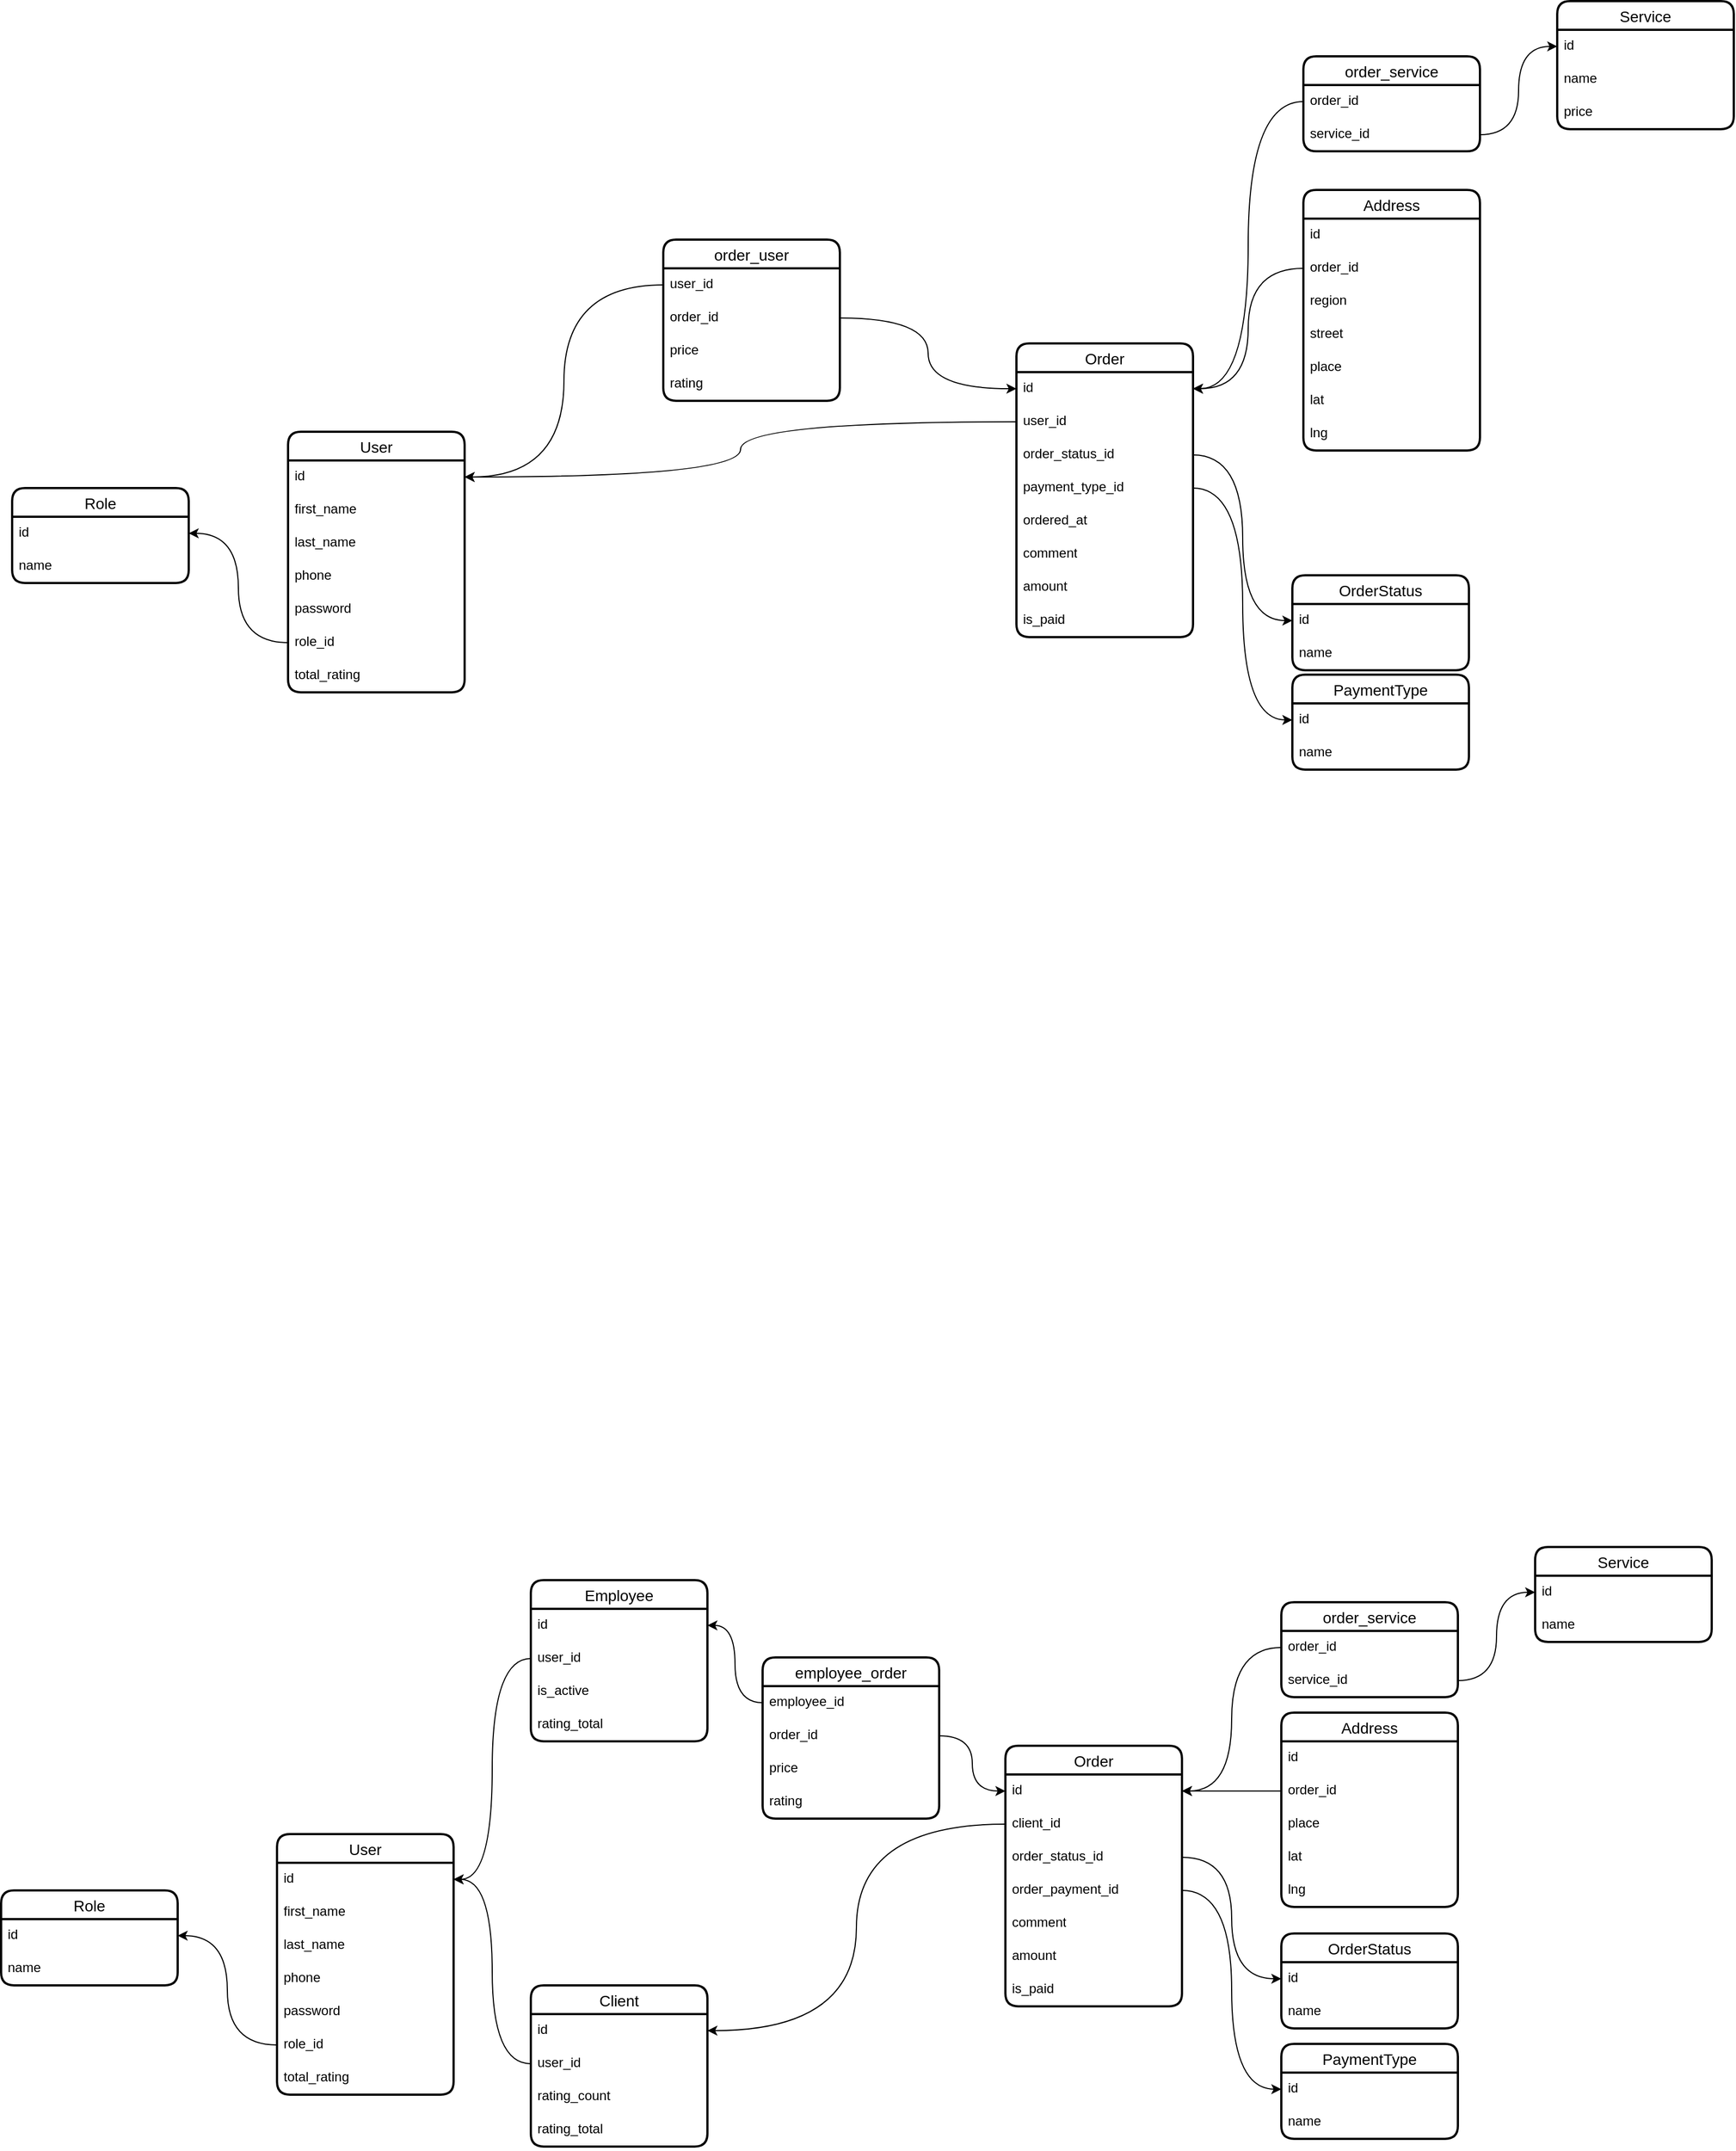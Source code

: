 <mxfile version="21.8.1" type="github">
  <diagram name="Страница — 1" id="_MBTh7OsMxzOK-1Re1T-">
    <mxGraphModel dx="3088" dy="750" grid="1" gridSize="10" guides="1" tooltips="1" connect="1" arrows="1" fold="1" page="1" pageScale="1" pageWidth="827" pageHeight="1169" math="0" shadow="0">
      <root>
        <mxCell id="0" />
        <mxCell id="1" parent="0" />
        <mxCell id="T3SP97szNwpfb7CIIY3t-1" value="User" style="swimlane;fontStyle=0;childLayout=stackLayout;horizontal=1;startSize=26;horizontalStack=0;resizeParent=1;resizeParentMax=0;resizeLast=0;collapsible=1;marginBottom=0;align=center;fontSize=14;strokeWidth=2;rounded=1;shadow=0;glass=0;swimlaneLine=1;" parent="1" vertex="1">
          <mxGeometry x="-1370" y="1990" width="160" height="236" as="geometry" />
        </mxCell>
        <mxCell id="T3SP97szNwpfb7CIIY3t-2" value="id" style="text;strokeColor=none;fillColor=none;spacingLeft=4;spacingRight=4;overflow=hidden;rotatable=0;points=[[0,0.5],[1,0.5]];portConstraint=eastwest;fontSize=12;whiteSpace=wrap;html=1;" parent="T3SP97szNwpfb7CIIY3t-1" vertex="1">
          <mxGeometry y="26" width="160" height="30" as="geometry" />
        </mxCell>
        <mxCell id="T3SP97szNwpfb7CIIY3t-3" value="first_name" style="text;strokeColor=none;fillColor=none;spacingLeft=4;spacingRight=4;overflow=hidden;rotatable=0;points=[[0,0.5],[1,0.5]];portConstraint=eastwest;fontSize=12;whiteSpace=wrap;html=1;" parent="T3SP97szNwpfb7CIIY3t-1" vertex="1">
          <mxGeometry y="56" width="160" height="30" as="geometry" />
        </mxCell>
        <mxCell id="T3SP97szNwpfb7CIIY3t-4" value="last_name" style="text;strokeColor=none;fillColor=none;spacingLeft=4;spacingRight=4;overflow=hidden;rotatable=0;points=[[0,0.5],[1,0.5]];portConstraint=eastwest;fontSize=12;whiteSpace=wrap;html=1;" parent="T3SP97szNwpfb7CIIY3t-1" vertex="1">
          <mxGeometry y="86" width="160" height="30" as="geometry" />
        </mxCell>
        <mxCell id="T3SP97szNwpfb7CIIY3t-5" value="phone" style="text;strokeColor=none;fillColor=none;spacingLeft=4;spacingRight=4;overflow=hidden;rotatable=0;points=[[0,0.5],[1,0.5]];portConstraint=eastwest;fontSize=12;whiteSpace=wrap;html=1;" parent="T3SP97szNwpfb7CIIY3t-1" vertex="1">
          <mxGeometry y="116" width="160" height="30" as="geometry" />
        </mxCell>
        <mxCell id="T3SP97szNwpfb7CIIY3t-6" value="password" style="text;strokeColor=none;fillColor=none;spacingLeft=4;spacingRight=4;overflow=hidden;rotatable=0;points=[[0,0.5],[1,0.5]];portConstraint=eastwest;fontSize=12;whiteSpace=wrap;html=1;" parent="T3SP97szNwpfb7CIIY3t-1" vertex="1">
          <mxGeometry y="146" width="160" height="30" as="geometry" />
        </mxCell>
        <mxCell id="T3SP97szNwpfb7CIIY3t-7" value="role_id" style="text;strokeColor=none;fillColor=none;spacingLeft=4;spacingRight=4;overflow=hidden;rotatable=0;points=[[0,0.5],[1,0.5]];portConstraint=eastwest;fontSize=12;whiteSpace=wrap;html=1;" parent="T3SP97szNwpfb7CIIY3t-1" vertex="1">
          <mxGeometry y="176" width="160" height="30" as="geometry" />
        </mxCell>
        <mxCell id="T3SP97szNwpfb7CIIY3t-58" value="total_rating" style="text;strokeColor=none;fillColor=none;spacingLeft=4;spacingRight=4;overflow=hidden;rotatable=0;points=[[0,0.5],[1,0.5]];portConstraint=eastwest;fontSize=12;whiteSpace=wrap;html=1;" parent="T3SP97szNwpfb7CIIY3t-1" vertex="1">
          <mxGeometry y="206" width="160" height="30" as="geometry" />
        </mxCell>
        <mxCell id="T3SP97szNwpfb7CIIY3t-8" value="Role" style="swimlane;fontStyle=0;childLayout=stackLayout;horizontal=1;startSize=26;horizontalStack=0;resizeParent=1;resizeParentMax=0;resizeLast=0;collapsible=1;marginBottom=0;align=center;fontSize=14;strokeWidth=2;rounded=1;shadow=0;glass=0;swimlaneLine=1;" parent="1" vertex="1">
          <mxGeometry x="-1620" y="2041" width="160" height="86" as="geometry" />
        </mxCell>
        <mxCell id="T3SP97szNwpfb7CIIY3t-9" value="id" style="text;strokeColor=none;fillColor=none;spacingLeft=4;spacingRight=4;overflow=hidden;rotatable=0;points=[[0,0.5],[1,0.5]];portConstraint=eastwest;fontSize=12;whiteSpace=wrap;html=1;" parent="T3SP97szNwpfb7CIIY3t-8" vertex="1">
          <mxGeometry y="26" width="160" height="30" as="geometry" />
        </mxCell>
        <mxCell id="T3SP97szNwpfb7CIIY3t-10" value="name" style="text;strokeColor=none;fillColor=none;spacingLeft=4;spacingRight=4;overflow=hidden;rotatable=0;points=[[0,0.5],[1,0.5]];portConstraint=eastwest;fontSize=12;whiteSpace=wrap;html=1;" parent="T3SP97szNwpfb7CIIY3t-8" vertex="1">
          <mxGeometry y="56" width="160" height="30" as="geometry" />
        </mxCell>
        <mxCell id="T3SP97szNwpfb7CIIY3t-11" style="edgeStyle=orthogonalEdgeStyle;rounded=0;orthogonalLoop=1;jettySize=auto;html=1;entryX=1;entryY=0.5;entryDx=0;entryDy=0;curved=1;" parent="1" source="T3SP97szNwpfb7CIIY3t-7" target="T3SP97szNwpfb7CIIY3t-9" edge="1">
          <mxGeometry relative="1" as="geometry" />
        </mxCell>
        <mxCell id="T3SP97szNwpfb7CIIY3t-12" value="Employee" style="swimlane;fontStyle=0;childLayout=stackLayout;horizontal=1;startSize=26;horizontalStack=0;resizeParent=1;resizeParentMax=0;resizeLast=0;collapsible=1;marginBottom=0;align=center;fontSize=14;strokeWidth=2;rounded=1;shadow=0;glass=0;swimlaneLine=1;" parent="1" vertex="1">
          <mxGeometry x="-1140" y="1760" width="160" height="146" as="geometry" />
        </mxCell>
        <mxCell id="T3SP97szNwpfb7CIIY3t-13" value="id" style="text;strokeColor=none;fillColor=none;spacingLeft=4;spacingRight=4;overflow=hidden;rotatable=0;points=[[0,0.5],[1,0.5]];portConstraint=eastwest;fontSize=12;whiteSpace=wrap;html=1;" parent="T3SP97szNwpfb7CIIY3t-12" vertex="1">
          <mxGeometry y="26" width="160" height="30" as="geometry" />
        </mxCell>
        <mxCell id="T3SP97szNwpfb7CIIY3t-14" value="user_id" style="text;strokeColor=none;fillColor=none;spacingLeft=4;spacingRight=4;overflow=hidden;rotatable=0;points=[[0,0.5],[1,0.5]];portConstraint=eastwest;fontSize=12;whiteSpace=wrap;html=1;" parent="T3SP97szNwpfb7CIIY3t-12" vertex="1">
          <mxGeometry y="56" width="160" height="30" as="geometry" />
        </mxCell>
        <mxCell id="T3SP97szNwpfb7CIIY3t-71" value="is_active" style="text;strokeColor=none;fillColor=none;spacingLeft=4;spacingRight=4;overflow=hidden;rotatable=0;points=[[0,0.5],[1,0.5]];portConstraint=eastwest;fontSize=12;whiteSpace=wrap;html=1;" parent="T3SP97szNwpfb7CIIY3t-12" vertex="1">
          <mxGeometry y="86" width="160" height="30" as="geometry" />
        </mxCell>
        <mxCell id="T3SP97szNwpfb7CIIY3t-72" value="rating_total" style="text;strokeColor=none;fillColor=none;spacingLeft=4;spacingRight=4;overflow=hidden;rotatable=0;points=[[0,0.5],[1,0.5]];portConstraint=eastwest;fontSize=12;whiteSpace=wrap;html=1;" parent="T3SP97szNwpfb7CIIY3t-12" vertex="1">
          <mxGeometry y="116" width="160" height="30" as="geometry" />
        </mxCell>
        <mxCell id="T3SP97szNwpfb7CIIY3t-26" value="Order" style="swimlane;fontStyle=0;childLayout=stackLayout;horizontal=1;startSize=26;horizontalStack=0;resizeParent=1;resizeParentMax=0;resizeLast=0;collapsible=1;marginBottom=0;align=center;fontSize=14;strokeWidth=2;rounded=1;shadow=0;glass=0;swimlaneLine=1;" parent="1" vertex="1">
          <mxGeometry x="-710" y="1910" width="160" height="236" as="geometry" />
        </mxCell>
        <mxCell id="T3SP97szNwpfb7CIIY3t-27" value="id" style="text;strokeColor=none;fillColor=none;spacingLeft=4;spacingRight=4;overflow=hidden;rotatable=0;points=[[0,0.5],[1,0.5]];portConstraint=eastwest;fontSize=12;whiteSpace=wrap;html=1;" parent="T3SP97szNwpfb7CIIY3t-26" vertex="1">
          <mxGeometry y="26" width="160" height="30" as="geometry" />
        </mxCell>
        <mxCell id="T3SP97szNwpfb7CIIY3t-28" value="client_id" style="text;strokeColor=none;fillColor=none;spacingLeft=4;spacingRight=4;overflow=hidden;rotatable=0;points=[[0,0.5],[1,0.5]];portConstraint=eastwest;fontSize=12;whiteSpace=wrap;html=1;" parent="T3SP97szNwpfb7CIIY3t-26" vertex="1">
          <mxGeometry y="56" width="160" height="30" as="geometry" />
        </mxCell>
        <mxCell id="T3SP97szNwpfb7CIIY3t-29" value="order_status_id" style="text;strokeColor=none;fillColor=none;spacingLeft=4;spacingRight=4;overflow=hidden;rotatable=0;points=[[0,0.5],[1,0.5]];portConstraint=eastwest;fontSize=12;whiteSpace=wrap;html=1;" parent="T3SP97szNwpfb7CIIY3t-26" vertex="1">
          <mxGeometry y="86" width="160" height="30" as="geometry" />
        </mxCell>
        <mxCell id="T3SP97szNwpfb7CIIY3t-49" value="order_payment_id" style="text;strokeColor=none;fillColor=none;spacingLeft=4;spacingRight=4;overflow=hidden;rotatable=0;points=[[0,0.5],[1,0.5]];portConstraint=eastwest;fontSize=12;whiteSpace=wrap;html=1;" parent="T3SP97szNwpfb7CIIY3t-26" vertex="1">
          <mxGeometry y="116" width="160" height="30" as="geometry" />
        </mxCell>
        <mxCell id="T3SP97szNwpfb7CIIY3t-59" value="comment" style="text;strokeColor=none;fillColor=none;spacingLeft=4;spacingRight=4;overflow=hidden;rotatable=0;points=[[0,0.5],[1,0.5]];portConstraint=eastwest;fontSize=12;whiteSpace=wrap;html=1;" parent="T3SP97szNwpfb7CIIY3t-26" vertex="1">
          <mxGeometry y="146" width="160" height="30" as="geometry" />
        </mxCell>
        <mxCell id="T3SP97szNwpfb7CIIY3t-32" value="amount" style="text;strokeColor=none;fillColor=none;spacingLeft=4;spacingRight=4;overflow=hidden;rotatable=0;points=[[0,0.5],[1,0.5]];portConstraint=eastwest;fontSize=12;whiteSpace=wrap;html=1;" parent="T3SP97szNwpfb7CIIY3t-26" vertex="1">
          <mxGeometry y="176" width="160" height="30" as="geometry" />
        </mxCell>
        <mxCell id="T3SP97szNwpfb7CIIY3t-33" value="is_paid" style="text;strokeColor=none;fillColor=none;spacingLeft=4;spacingRight=4;overflow=hidden;rotatable=0;points=[[0,0.5],[1,0.5]];portConstraint=eastwest;fontSize=12;whiteSpace=wrap;html=1;" parent="T3SP97szNwpfb7CIIY3t-26" vertex="1">
          <mxGeometry y="206" width="160" height="30" as="geometry" />
        </mxCell>
        <mxCell id="T3SP97szNwpfb7CIIY3t-34" value="employee_order" style="swimlane;fontStyle=0;childLayout=stackLayout;horizontal=1;startSize=26;horizontalStack=0;resizeParent=1;resizeParentMax=0;resizeLast=0;collapsible=1;marginBottom=0;align=center;fontSize=14;strokeWidth=2;rounded=1;shadow=0;glass=0;swimlaneLine=1;" parent="1" vertex="1">
          <mxGeometry x="-930" y="1830" width="160" height="146" as="geometry" />
        </mxCell>
        <mxCell id="T3SP97szNwpfb7CIIY3t-35" value="employee_id" style="text;strokeColor=none;fillColor=none;spacingLeft=4;spacingRight=4;overflow=hidden;rotatable=0;points=[[0,0.5],[1,0.5]];portConstraint=eastwest;fontSize=12;whiteSpace=wrap;html=1;" parent="T3SP97szNwpfb7CIIY3t-34" vertex="1">
          <mxGeometry y="26" width="160" height="30" as="geometry" />
        </mxCell>
        <mxCell id="T3SP97szNwpfb7CIIY3t-36" value="order_id" style="text;strokeColor=none;fillColor=none;spacingLeft=4;spacingRight=4;overflow=hidden;rotatable=0;points=[[0,0.5],[1,0.5]];portConstraint=eastwest;fontSize=12;whiteSpace=wrap;html=1;" parent="T3SP97szNwpfb7CIIY3t-34" vertex="1">
          <mxGeometry y="56" width="160" height="30" as="geometry" />
        </mxCell>
        <mxCell id="b6bEkt7GN3pqaheSMkHB-1" value="price" style="text;strokeColor=none;fillColor=none;spacingLeft=4;spacingRight=4;overflow=hidden;rotatable=0;points=[[0,0.5],[1,0.5]];portConstraint=eastwest;fontSize=12;whiteSpace=wrap;html=1;" parent="T3SP97szNwpfb7CIIY3t-34" vertex="1">
          <mxGeometry y="86" width="160" height="30" as="geometry" />
        </mxCell>
        <mxCell id="T3SP97szNwpfb7CIIY3t-56" value="rating" style="text;strokeColor=none;fillColor=none;spacingLeft=4;spacingRight=4;overflow=hidden;rotatable=0;points=[[0,0.5],[1,0.5]];portConstraint=eastwest;fontSize=12;whiteSpace=wrap;html=1;" parent="T3SP97szNwpfb7CIIY3t-34" vertex="1">
          <mxGeometry y="116" width="160" height="30" as="geometry" />
        </mxCell>
        <mxCell id="T3SP97szNwpfb7CIIY3t-43" value="OrderStatus" style="swimlane;fontStyle=0;childLayout=stackLayout;horizontal=1;startSize=26;horizontalStack=0;resizeParent=1;resizeParentMax=0;resizeLast=0;collapsible=1;marginBottom=0;align=center;fontSize=14;strokeWidth=2;rounded=1;shadow=0;glass=0;swimlaneLine=1;" parent="1" vertex="1">
          <mxGeometry x="-460" y="2080" width="160" height="86" as="geometry" />
        </mxCell>
        <mxCell id="T3SP97szNwpfb7CIIY3t-44" value="id" style="text;strokeColor=none;fillColor=none;spacingLeft=4;spacingRight=4;overflow=hidden;rotatable=0;points=[[0,0.5],[1,0.5]];portConstraint=eastwest;fontSize=12;whiteSpace=wrap;html=1;" parent="T3SP97szNwpfb7CIIY3t-43" vertex="1">
          <mxGeometry y="26" width="160" height="30" as="geometry" />
        </mxCell>
        <mxCell id="T3SP97szNwpfb7CIIY3t-45" value="name" style="text;strokeColor=none;fillColor=none;spacingLeft=4;spacingRight=4;overflow=hidden;rotatable=0;points=[[0,0.5],[1,0.5]];portConstraint=eastwest;fontSize=12;whiteSpace=wrap;html=1;" parent="T3SP97szNwpfb7CIIY3t-43" vertex="1">
          <mxGeometry y="56" width="160" height="30" as="geometry" />
        </mxCell>
        <mxCell id="T3SP97szNwpfb7CIIY3t-46" value="PaymentType" style="swimlane;fontStyle=0;childLayout=stackLayout;horizontal=1;startSize=26;horizontalStack=0;resizeParent=1;resizeParentMax=0;resizeLast=0;collapsible=1;marginBottom=0;align=center;fontSize=14;strokeWidth=2;rounded=1;shadow=0;glass=0;swimlaneLine=1;" parent="1" vertex="1">
          <mxGeometry x="-460" y="2180" width="160" height="86" as="geometry" />
        </mxCell>
        <mxCell id="T3SP97szNwpfb7CIIY3t-47" value="id" style="text;strokeColor=none;fillColor=none;spacingLeft=4;spacingRight=4;overflow=hidden;rotatable=0;points=[[0,0.5],[1,0.5]];portConstraint=eastwest;fontSize=12;whiteSpace=wrap;html=1;" parent="T3SP97szNwpfb7CIIY3t-46" vertex="1">
          <mxGeometry y="26" width="160" height="30" as="geometry" />
        </mxCell>
        <mxCell id="T3SP97szNwpfb7CIIY3t-48" value="name" style="text;strokeColor=none;fillColor=none;spacingLeft=4;spacingRight=4;overflow=hidden;rotatable=0;points=[[0,0.5],[1,0.5]];portConstraint=eastwest;fontSize=12;whiteSpace=wrap;html=1;" parent="T3SP97szNwpfb7CIIY3t-46" vertex="1">
          <mxGeometry y="56" width="160" height="30" as="geometry" />
        </mxCell>
        <mxCell id="T3SP97szNwpfb7CIIY3t-51" style="edgeStyle=orthogonalEdgeStyle;rounded=0;orthogonalLoop=1;jettySize=auto;html=1;entryX=0;entryY=0.5;entryDx=0;entryDy=0;curved=1;" parent="1" source="T3SP97szNwpfb7CIIY3t-49" target="T3SP97szNwpfb7CIIY3t-47" edge="1">
          <mxGeometry relative="1" as="geometry" />
        </mxCell>
        <mxCell id="T3SP97szNwpfb7CIIY3t-52" style="edgeStyle=orthogonalEdgeStyle;rounded=0;orthogonalLoop=1;jettySize=auto;html=1;entryX=0;entryY=0.5;entryDx=0;entryDy=0;curved=1;" parent="1" source="T3SP97szNwpfb7CIIY3t-29" target="T3SP97szNwpfb7CIIY3t-44" edge="1">
          <mxGeometry relative="1" as="geometry" />
        </mxCell>
        <mxCell id="T3SP97szNwpfb7CIIY3t-53" style="edgeStyle=orthogonalEdgeStyle;rounded=0;orthogonalLoop=1;jettySize=auto;html=1;entryX=0;entryY=0.5;entryDx=0;entryDy=0;curved=1;" parent="1" source="T3SP97szNwpfb7CIIY3t-36" target="T3SP97szNwpfb7CIIY3t-27" edge="1">
          <mxGeometry relative="1" as="geometry" />
        </mxCell>
        <mxCell id="T3SP97szNwpfb7CIIY3t-54" style="edgeStyle=orthogonalEdgeStyle;rounded=0;orthogonalLoop=1;jettySize=auto;html=1;entryX=1;entryY=0.5;entryDx=0;entryDy=0;curved=1;" parent="1" source="T3SP97szNwpfb7CIIY3t-35" target="T3SP97szNwpfb7CIIY3t-13" edge="1">
          <mxGeometry relative="1" as="geometry" />
        </mxCell>
        <mxCell id="T3SP97szNwpfb7CIIY3t-61" value="Service" style="swimlane;fontStyle=0;childLayout=stackLayout;horizontal=1;startSize=26;horizontalStack=0;resizeParent=1;resizeParentMax=0;resizeLast=0;collapsible=1;marginBottom=0;align=center;fontSize=14;strokeWidth=2;rounded=1;shadow=0;glass=0;swimlaneLine=1;" parent="1" vertex="1">
          <mxGeometry x="-230" y="1730" width="160" height="86" as="geometry" />
        </mxCell>
        <mxCell id="T3SP97szNwpfb7CIIY3t-62" value="id" style="text;strokeColor=none;fillColor=none;spacingLeft=4;spacingRight=4;overflow=hidden;rotatable=0;points=[[0,0.5],[1,0.5]];portConstraint=eastwest;fontSize=12;whiteSpace=wrap;html=1;" parent="T3SP97szNwpfb7CIIY3t-61" vertex="1">
          <mxGeometry y="26" width="160" height="30" as="geometry" />
        </mxCell>
        <mxCell id="T3SP97szNwpfb7CIIY3t-63" value="name" style="text;strokeColor=none;fillColor=none;spacingLeft=4;spacingRight=4;overflow=hidden;rotatable=0;points=[[0,0.5],[1,0.5]];portConstraint=eastwest;fontSize=12;whiteSpace=wrap;html=1;" parent="T3SP97szNwpfb7CIIY3t-61" vertex="1">
          <mxGeometry y="56" width="160" height="30" as="geometry" />
        </mxCell>
        <mxCell id="T3SP97szNwpfb7CIIY3t-64" style="edgeStyle=orthogonalEdgeStyle;rounded=0;orthogonalLoop=1;jettySize=auto;html=1;entryX=1;entryY=0.5;entryDx=0;entryDy=0;curved=1;" parent="1" source="T3SP97szNwpfb7CIIY3t-14" target="T3SP97szNwpfb7CIIY3t-2" edge="1">
          <mxGeometry relative="1" as="geometry" />
        </mxCell>
        <mxCell id="T3SP97szNwpfb7CIIY3t-65" value="order_service" style="swimlane;fontStyle=0;childLayout=stackLayout;horizontal=1;startSize=26;horizontalStack=0;resizeParent=1;resizeParentMax=0;resizeLast=0;collapsible=1;marginBottom=0;align=center;fontSize=14;strokeWidth=2;rounded=1;shadow=0;glass=0;swimlaneLine=1;" parent="1" vertex="1">
          <mxGeometry x="-460" y="1780" width="160" height="86" as="geometry" />
        </mxCell>
        <mxCell id="T3SP97szNwpfb7CIIY3t-66" value="order_id" style="text;strokeColor=none;fillColor=none;spacingLeft=4;spacingRight=4;overflow=hidden;rotatable=0;points=[[0,0.5],[1,0.5]];portConstraint=eastwest;fontSize=12;whiteSpace=wrap;html=1;" parent="T3SP97szNwpfb7CIIY3t-65" vertex="1">
          <mxGeometry y="26" width="160" height="30" as="geometry" />
        </mxCell>
        <mxCell id="T3SP97szNwpfb7CIIY3t-67" value="service_id" style="text;strokeColor=none;fillColor=none;spacingLeft=4;spacingRight=4;overflow=hidden;rotatable=0;points=[[0,0.5],[1,0.5]];portConstraint=eastwest;fontSize=12;whiteSpace=wrap;html=1;" parent="T3SP97szNwpfb7CIIY3t-65" vertex="1">
          <mxGeometry y="56" width="160" height="30" as="geometry" />
        </mxCell>
        <mxCell id="T3SP97szNwpfb7CIIY3t-69" style="edgeStyle=orthogonalEdgeStyle;rounded=0;orthogonalLoop=1;jettySize=auto;html=1;entryX=1;entryY=0.5;entryDx=0;entryDy=0;curved=1;" parent="1" source="T3SP97szNwpfb7CIIY3t-66" target="T3SP97szNwpfb7CIIY3t-27" edge="1">
          <mxGeometry relative="1" as="geometry" />
        </mxCell>
        <mxCell id="T3SP97szNwpfb7CIIY3t-70" style="edgeStyle=orthogonalEdgeStyle;rounded=0;orthogonalLoop=1;jettySize=auto;html=1;entryX=0;entryY=0.5;entryDx=0;entryDy=0;curved=1;" parent="1" source="T3SP97szNwpfb7CIIY3t-67" target="T3SP97szNwpfb7CIIY3t-62" edge="1">
          <mxGeometry relative="1" as="geometry" />
        </mxCell>
        <mxCell id="b6bEkt7GN3pqaheSMkHB-2" value="Address" style="swimlane;fontStyle=0;childLayout=stackLayout;horizontal=1;startSize=26;horizontalStack=0;resizeParent=1;resizeParentMax=0;resizeLast=0;collapsible=1;marginBottom=0;align=center;fontSize=14;strokeWidth=2;rounded=1;shadow=0;glass=0;swimlaneLine=1;" parent="1" vertex="1">
          <mxGeometry x="-460" y="1880" width="160" height="176" as="geometry" />
        </mxCell>
        <mxCell id="b6bEkt7GN3pqaheSMkHB-3" value="id" style="text;strokeColor=none;fillColor=none;spacingLeft=4;spacingRight=4;overflow=hidden;rotatable=0;points=[[0,0.5],[1,0.5]];portConstraint=eastwest;fontSize=12;whiteSpace=wrap;html=1;" parent="b6bEkt7GN3pqaheSMkHB-2" vertex="1">
          <mxGeometry y="26" width="160" height="30" as="geometry" />
        </mxCell>
        <mxCell id="b6bEkt7GN3pqaheSMkHB-4" value="order_id" style="text;strokeColor=none;fillColor=none;spacingLeft=4;spacingRight=4;overflow=hidden;rotatable=0;points=[[0,0.5],[1,0.5]];portConstraint=eastwest;fontSize=12;whiteSpace=wrap;html=1;" parent="b6bEkt7GN3pqaheSMkHB-2" vertex="1">
          <mxGeometry y="56" width="160" height="30" as="geometry" />
        </mxCell>
        <mxCell id="b6bEkt7GN3pqaheSMkHB-5" value="place" style="text;strokeColor=none;fillColor=none;spacingLeft=4;spacingRight=4;overflow=hidden;rotatable=0;points=[[0,0.5],[1,0.5]];portConstraint=eastwest;fontSize=12;whiteSpace=wrap;html=1;" parent="b6bEkt7GN3pqaheSMkHB-2" vertex="1">
          <mxGeometry y="86" width="160" height="30" as="geometry" />
        </mxCell>
        <mxCell id="b6bEkt7GN3pqaheSMkHB-6" value="lat" style="text;strokeColor=none;fillColor=none;spacingLeft=4;spacingRight=4;overflow=hidden;rotatable=0;points=[[0,0.5],[1,0.5]];portConstraint=eastwest;fontSize=12;whiteSpace=wrap;html=1;" parent="b6bEkt7GN3pqaheSMkHB-2" vertex="1">
          <mxGeometry y="116" width="160" height="30" as="geometry" />
        </mxCell>
        <mxCell id="b6bEkt7GN3pqaheSMkHB-7" value="lng" style="text;strokeColor=none;fillColor=none;spacingLeft=4;spacingRight=4;overflow=hidden;rotatable=0;points=[[0,0.5],[1,0.5]];portConstraint=eastwest;fontSize=12;whiteSpace=wrap;html=1;" parent="b6bEkt7GN3pqaheSMkHB-2" vertex="1">
          <mxGeometry y="146" width="160" height="30" as="geometry" />
        </mxCell>
        <mxCell id="b6bEkt7GN3pqaheSMkHB-8" style="edgeStyle=orthogonalEdgeStyle;rounded=0;orthogonalLoop=1;jettySize=auto;html=1;entryX=1;entryY=0.5;entryDx=0;entryDy=0;curved=1;" parent="1" source="b6bEkt7GN3pqaheSMkHB-4" target="T3SP97szNwpfb7CIIY3t-27" edge="1">
          <mxGeometry relative="1" as="geometry" />
        </mxCell>
        <mxCell id="b6bEkt7GN3pqaheSMkHB-9" value="User" style="swimlane;fontStyle=0;childLayout=stackLayout;horizontal=1;startSize=26;horizontalStack=0;resizeParent=1;resizeParentMax=0;resizeLast=0;collapsible=1;marginBottom=0;align=center;fontSize=14;strokeWidth=2;rounded=1;shadow=0;glass=0;swimlaneLine=1;" parent="1" vertex="1">
          <mxGeometry x="-1360" y="720" width="160" height="236" as="geometry" />
        </mxCell>
        <mxCell id="b6bEkt7GN3pqaheSMkHB-10" value="id" style="text;strokeColor=none;fillColor=none;spacingLeft=4;spacingRight=4;overflow=hidden;rotatable=0;points=[[0,0.5],[1,0.5]];portConstraint=eastwest;fontSize=12;whiteSpace=wrap;html=1;" parent="b6bEkt7GN3pqaheSMkHB-9" vertex="1">
          <mxGeometry y="26" width="160" height="30" as="geometry" />
        </mxCell>
        <mxCell id="b6bEkt7GN3pqaheSMkHB-11" value="first_name" style="text;strokeColor=none;fillColor=none;spacingLeft=4;spacingRight=4;overflow=hidden;rotatable=0;points=[[0,0.5],[1,0.5]];portConstraint=eastwest;fontSize=12;whiteSpace=wrap;html=1;" parent="b6bEkt7GN3pqaheSMkHB-9" vertex="1">
          <mxGeometry y="56" width="160" height="30" as="geometry" />
        </mxCell>
        <mxCell id="b6bEkt7GN3pqaheSMkHB-12" value="last_name" style="text;strokeColor=none;fillColor=none;spacingLeft=4;spacingRight=4;overflow=hidden;rotatable=0;points=[[0,0.5],[1,0.5]];portConstraint=eastwest;fontSize=12;whiteSpace=wrap;html=1;" parent="b6bEkt7GN3pqaheSMkHB-9" vertex="1">
          <mxGeometry y="86" width="160" height="30" as="geometry" />
        </mxCell>
        <mxCell id="b6bEkt7GN3pqaheSMkHB-13" value="phone" style="text;strokeColor=none;fillColor=none;spacingLeft=4;spacingRight=4;overflow=hidden;rotatable=0;points=[[0,0.5],[1,0.5]];portConstraint=eastwest;fontSize=12;whiteSpace=wrap;html=1;" parent="b6bEkt7GN3pqaheSMkHB-9" vertex="1">
          <mxGeometry y="116" width="160" height="30" as="geometry" />
        </mxCell>
        <mxCell id="b6bEkt7GN3pqaheSMkHB-14" value="password" style="text;strokeColor=none;fillColor=none;spacingLeft=4;spacingRight=4;overflow=hidden;rotatable=0;points=[[0,0.5],[1,0.5]];portConstraint=eastwest;fontSize=12;whiteSpace=wrap;html=1;" parent="b6bEkt7GN3pqaheSMkHB-9" vertex="1">
          <mxGeometry y="146" width="160" height="30" as="geometry" />
        </mxCell>
        <mxCell id="b6bEkt7GN3pqaheSMkHB-15" value="role_id" style="text;strokeColor=none;fillColor=none;spacingLeft=4;spacingRight=4;overflow=hidden;rotatable=0;points=[[0,0.5],[1,0.5]];portConstraint=eastwest;fontSize=12;whiteSpace=wrap;html=1;" parent="b6bEkt7GN3pqaheSMkHB-9" vertex="1">
          <mxGeometry y="176" width="160" height="30" as="geometry" />
        </mxCell>
        <mxCell id="b6bEkt7GN3pqaheSMkHB-16" value="total_rating" style="text;strokeColor=none;fillColor=none;spacingLeft=4;spacingRight=4;overflow=hidden;rotatable=0;points=[[0,0.5],[1,0.5]];portConstraint=eastwest;fontSize=12;whiteSpace=wrap;html=1;" parent="b6bEkt7GN3pqaheSMkHB-9" vertex="1">
          <mxGeometry y="206" width="160" height="30" as="geometry" />
        </mxCell>
        <mxCell id="b6bEkt7GN3pqaheSMkHB-17" value="Role" style="swimlane;fontStyle=0;childLayout=stackLayout;horizontal=1;startSize=26;horizontalStack=0;resizeParent=1;resizeParentMax=0;resizeLast=0;collapsible=1;marginBottom=0;align=center;fontSize=14;strokeWidth=2;rounded=1;shadow=0;glass=0;swimlaneLine=1;" parent="1" vertex="1">
          <mxGeometry x="-1610" y="771" width="160" height="86" as="geometry" />
        </mxCell>
        <mxCell id="b6bEkt7GN3pqaheSMkHB-18" value="id" style="text;strokeColor=none;fillColor=none;spacingLeft=4;spacingRight=4;overflow=hidden;rotatable=0;points=[[0,0.5],[1,0.5]];portConstraint=eastwest;fontSize=12;whiteSpace=wrap;html=1;" parent="b6bEkt7GN3pqaheSMkHB-17" vertex="1">
          <mxGeometry y="26" width="160" height="30" as="geometry" />
        </mxCell>
        <mxCell id="b6bEkt7GN3pqaheSMkHB-19" value="name" style="text;strokeColor=none;fillColor=none;spacingLeft=4;spacingRight=4;overflow=hidden;rotatable=0;points=[[0,0.5],[1,0.5]];portConstraint=eastwest;fontSize=12;whiteSpace=wrap;html=1;" parent="b6bEkt7GN3pqaheSMkHB-17" vertex="1">
          <mxGeometry y="56" width="160" height="30" as="geometry" />
        </mxCell>
        <mxCell id="b6bEkt7GN3pqaheSMkHB-20" style="edgeStyle=orthogonalEdgeStyle;rounded=0;orthogonalLoop=1;jettySize=auto;html=1;entryX=1;entryY=0.5;entryDx=0;entryDy=0;curved=1;" parent="1" source="b6bEkt7GN3pqaheSMkHB-15" target="b6bEkt7GN3pqaheSMkHB-18" edge="1">
          <mxGeometry relative="1" as="geometry" />
        </mxCell>
        <mxCell id="b6bEkt7GN3pqaheSMkHB-26" value="Order" style="swimlane;fontStyle=0;childLayout=stackLayout;horizontal=1;startSize=26;horizontalStack=0;resizeParent=1;resizeParentMax=0;resizeLast=0;collapsible=1;marginBottom=0;align=center;fontSize=14;strokeWidth=2;rounded=1;shadow=0;glass=0;swimlaneLine=1;" parent="1" vertex="1">
          <mxGeometry x="-700" y="640" width="160" height="266" as="geometry" />
        </mxCell>
        <mxCell id="b6bEkt7GN3pqaheSMkHB-27" value="id" style="text;strokeColor=none;fillColor=none;spacingLeft=4;spacingRight=4;overflow=hidden;rotatable=0;points=[[0,0.5],[1,0.5]];portConstraint=eastwest;fontSize=12;whiteSpace=wrap;html=1;" parent="b6bEkt7GN3pqaheSMkHB-26" vertex="1">
          <mxGeometry y="26" width="160" height="30" as="geometry" />
        </mxCell>
        <mxCell id="b6bEkt7GN3pqaheSMkHB-28" value="user_id" style="text;strokeColor=none;fillColor=none;spacingLeft=4;spacingRight=4;overflow=hidden;rotatable=0;points=[[0,0.5],[1,0.5]];portConstraint=eastwest;fontSize=12;whiteSpace=wrap;html=1;" parent="b6bEkt7GN3pqaheSMkHB-26" vertex="1">
          <mxGeometry y="56" width="160" height="30" as="geometry" />
        </mxCell>
        <mxCell id="b6bEkt7GN3pqaheSMkHB-29" value="order_status_id" style="text;strokeColor=none;fillColor=none;spacingLeft=4;spacingRight=4;overflow=hidden;rotatable=0;points=[[0,0.5],[1,0.5]];portConstraint=eastwest;fontSize=12;whiteSpace=wrap;html=1;" parent="b6bEkt7GN3pqaheSMkHB-26" vertex="1">
          <mxGeometry y="86" width="160" height="30" as="geometry" />
        </mxCell>
        <mxCell id="b6bEkt7GN3pqaheSMkHB-30" value="payment_type_id" style="text;strokeColor=none;fillColor=none;spacingLeft=4;spacingRight=4;overflow=hidden;rotatable=0;points=[[0,0.5],[1,0.5]];portConstraint=eastwest;fontSize=12;whiteSpace=wrap;html=1;" parent="b6bEkt7GN3pqaheSMkHB-26" vertex="1">
          <mxGeometry y="116" width="160" height="30" as="geometry" />
        </mxCell>
        <mxCell id="TaHrnH6YSN7Joji_mWZ7-4" value="ordered_at" style="text;strokeColor=none;fillColor=none;spacingLeft=4;spacingRight=4;overflow=hidden;rotatable=0;points=[[0,0.5],[1,0.5]];portConstraint=eastwest;fontSize=12;whiteSpace=wrap;html=1;" vertex="1" parent="b6bEkt7GN3pqaheSMkHB-26">
          <mxGeometry y="146" width="160" height="30" as="geometry" />
        </mxCell>
        <mxCell id="b6bEkt7GN3pqaheSMkHB-31" value="comment" style="text;strokeColor=none;fillColor=none;spacingLeft=4;spacingRight=4;overflow=hidden;rotatable=0;points=[[0,0.5],[1,0.5]];portConstraint=eastwest;fontSize=12;whiteSpace=wrap;html=1;" parent="b6bEkt7GN3pqaheSMkHB-26" vertex="1">
          <mxGeometry y="176" width="160" height="30" as="geometry" />
        </mxCell>
        <mxCell id="b6bEkt7GN3pqaheSMkHB-32" value="amount" style="text;strokeColor=none;fillColor=none;spacingLeft=4;spacingRight=4;overflow=hidden;rotatable=0;points=[[0,0.5],[1,0.5]];portConstraint=eastwest;fontSize=12;whiteSpace=wrap;html=1;" parent="b6bEkt7GN3pqaheSMkHB-26" vertex="1">
          <mxGeometry y="206" width="160" height="30" as="geometry" />
        </mxCell>
        <mxCell id="b6bEkt7GN3pqaheSMkHB-33" value="is_paid" style="text;strokeColor=none;fillColor=none;spacingLeft=4;spacingRight=4;overflow=hidden;rotatable=0;points=[[0,0.5],[1,0.5]];portConstraint=eastwest;fontSize=12;whiteSpace=wrap;html=1;" parent="b6bEkt7GN3pqaheSMkHB-26" vertex="1">
          <mxGeometry y="236" width="160" height="30" as="geometry" />
        </mxCell>
        <mxCell id="b6bEkt7GN3pqaheSMkHB-34" value="order_user" style="swimlane;fontStyle=0;childLayout=stackLayout;horizontal=1;startSize=26;horizontalStack=0;resizeParent=1;resizeParentMax=0;resizeLast=0;collapsible=1;marginBottom=0;align=center;fontSize=14;strokeWidth=2;rounded=1;shadow=0;glass=0;swimlaneLine=1;" parent="1" vertex="1">
          <mxGeometry x="-1020" y="546" width="160" height="146" as="geometry" />
        </mxCell>
        <mxCell id="b6bEkt7GN3pqaheSMkHB-35" value="user_id" style="text;strokeColor=none;fillColor=none;spacingLeft=4;spacingRight=4;overflow=hidden;rotatable=0;points=[[0,0.5],[1,0.5]];portConstraint=eastwest;fontSize=12;whiteSpace=wrap;html=1;" parent="b6bEkt7GN3pqaheSMkHB-34" vertex="1">
          <mxGeometry y="26" width="160" height="30" as="geometry" />
        </mxCell>
        <mxCell id="b6bEkt7GN3pqaheSMkHB-36" value="order_id" style="text;strokeColor=none;fillColor=none;spacingLeft=4;spacingRight=4;overflow=hidden;rotatable=0;points=[[0,0.5],[1,0.5]];portConstraint=eastwest;fontSize=12;whiteSpace=wrap;html=1;" parent="b6bEkt7GN3pqaheSMkHB-34" vertex="1">
          <mxGeometry y="56" width="160" height="30" as="geometry" />
        </mxCell>
        <mxCell id="b6bEkt7GN3pqaheSMkHB-37" value="price" style="text;strokeColor=none;fillColor=none;spacingLeft=4;spacingRight=4;overflow=hidden;rotatable=0;points=[[0,0.5],[1,0.5]];portConstraint=eastwest;fontSize=12;whiteSpace=wrap;html=1;" parent="b6bEkt7GN3pqaheSMkHB-34" vertex="1">
          <mxGeometry y="86" width="160" height="30" as="geometry" />
        </mxCell>
        <mxCell id="b6bEkt7GN3pqaheSMkHB-38" value="rating" style="text;strokeColor=none;fillColor=none;spacingLeft=4;spacingRight=4;overflow=hidden;rotatable=0;points=[[0,0.5],[1,0.5]];portConstraint=eastwest;fontSize=12;whiteSpace=wrap;html=1;" parent="b6bEkt7GN3pqaheSMkHB-34" vertex="1">
          <mxGeometry y="116" width="160" height="30" as="geometry" />
        </mxCell>
        <mxCell id="b6bEkt7GN3pqaheSMkHB-39" value="OrderStatus" style="swimlane;fontStyle=0;childLayout=stackLayout;horizontal=1;startSize=26;horizontalStack=0;resizeParent=1;resizeParentMax=0;resizeLast=0;collapsible=1;marginBottom=0;align=center;fontSize=14;strokeWidth=2;rounded=1;shadow=0;glass=0;swimlaneLine=1;" parent="1" vertex="1">
          <mxGeometry x="-450" y="850" width="160" height="86" as="geometry" />
        </mxCell>
        <mxCell id="b6bEkt7GN3pqaheSMkHB-40" value="id" style="text;strokeColor=none;fillColor=none;spacingLeft=4;spacingRight=4;overflow=hidden;rotatable=0;points=[[0,0.5],[1,0.5]];portConstraint=eastwest;fontSize=12;whiteSpace=wrap;html=1;" parent="b6bEkt7GN3pqaheSMkHB-39" vertex="1">
          <mxGeometry y="26" width="160" height="30" as="geometry" />
        </mxCell>
        <mxCell id="b6bEkt7GN3pqaheSMkHB-41" value="name" style="text;strokeColor=none;fillColor=none;spacingLeft=4;spacingRight=4;overflow=hidden;rotatable=0;points=[[0,0.5],[1,0.5]];portConstraint=eastwest;fontSize=12;whiteSpace=wrap;html=1;" parent="b6bEkt7GN3pqaheSMkHB-39" vertex="1">
          <mxGeometry y="56" width="160" height="30" as="geometry" />
        </mxCell>
        <mxCell id="b6bEkt7GN3pqaheSMkHB-42" value="PaymentType" style="swimlane;fontStyle=0;childLayout=stackLayout;horizontal=1;startSize=26;horizontalStack=0;resizeParent=1;resizeParentMax=0;resizeLast=0;collapsible=1;marginBottom=0;align=center;fontSize=14;strokeWidth=2;rounded=1;shadow=0;glass=0;swimlaneLine=1;" parent="1" vertex="1">
          <mxGeometry x="-450" y="940" width="160" height="86" as="geometry" />
        </mxCell>
        <mxCell id="b6bEkt7GN3pqaheSMkHB-43" value="id" style="text;strokeColor=none;fillColor=none;spacingLeft=4;spacingRight=4;overflow=hidden;rotatable=0;points=[[0,0.5],[1,0.5]];portConstraint=eastwest;fontSize=12;whiteSpace=wrap;html=1;" parent="b6bEkt7GN3pqaheSMkHB-42" vertex="1">
          <mxGeometry y="26" width="160" height="30" as="geometry" />
        </mxCell>
        <mxCell id="b6bEkt7GN3pqaheSMkHB-44" value="name" style="text;strokeColor=none;fillColor=none;spacingLeft=4;spacingRight=4;overflow=hidden;rotatable=0;points=[[0,0.5],[1,0.5]];portConstraint=eastwest;fontSize=12;whiteSpace=wrap;html=1;" parent="b6bEkt7GN3pqaheSMkHB-42" vertex="1">
          <mxGeometry y="56" width="160" height="30" as="geometry" />
        </mxCell>
        <mxCell id="b6bEkt7GN3pqaheSMkHB-45" style="edgeStyle=orthogonalEdgeStyle;rounded=0;orthogonalLoop=1;jettySize=auto;html=1;entryX=0;entryY=0.5;entryDx=0;entryDy=0;curved=1;" parent="1" source="b6bEkt7GN3pqaheSMkHB-30" target="b6bEkt7GN3pqaheSMkHB-43" edge="1">
          <mxGeometry relative="1" as="geometry" />
        </mxCell>
        <mxCell id="b6bEkt7GN3pqaheSMkHB-46" style="edgeStyle=orthogonalEdgeStyle;rounded=0;orthogonalLoop=1;jettySize=auto;html=1;entryX=0;entryY=0.5;entryDx=0;entryDy=0;curved=1;" parent="1" source="b6bEkt7GN3pqaheSMkHB-29" target="b6bEkt7GN3pqaheSMkHB-40" edge="1">
          <mxGeometry relative="1" as="geometry" />
        </mxCell>
        <mxCell id="b6bEkt7GN3pqaheSMkHB-47" style="edgeStyle=orthogonalEdgeStyle;rounded=0;orthogonalLoop=1;jettySize=auto;html=1;entryX=0;entryY=0.5;entryDx=0;entryDy=0;curved=1;" parent="1" source="b6bEkt7GN3pqaheSMkHB-36" target="b6bEkt7GN3pqaheSMkHB-27" edge="1">
          <mxGeometry relative="1" as="geometry" />
        </mxCell>
        <mxCell id="b6bEkt7GN3pqaheSMkHB-49" style="edgeStyle=orthogonalEdgeStyle;rounded=0;orthogonalLoop=1;jettySize=auto;html=1;entryX=1;entryY=0.5;entryDx=0;entryDy=0;curved=1;" parent="1" source="b6bEkt7GN3pqaheSMkHB-28" target="b6bEkt7GN3pqaheSMkHB-10" edge="1">
          <mxGeometry relative="1" as="geometry" />
        </mxCell>
        <mxCell id="b6bEkt7GN3pqaheSMkHB-50" value="Service" style="swimlane;fontStyle=0;childLayout=stackLayout;horizontal=1;startSize=26;horizontalStack=0;resizeParent=1;resizeParentMax=0;resizeLast=0;collapsible=1;marginBottom=0;align=center;fontSize=14;strokeWidth=2;rounded=1;shadow=0;glass=0;swimlaneLine=1;" parent="1" vertex="1">
          <mxGeometry x="-210" y="330" width="160" height="116" as="geometry" />
        </mxCell>
        <mxCell id="b6bEkt7GN3pqaheSMkHB-51" value="id" style="text;strokeColor=none;fillColor=none;spacingLeft=4;spacingRight=4;overflow=hidden;rotatable=0;points=[[0,0.5],[1,0.5]];portConstraint=eastwest;fontSize=12;whiteSpace=wrap;html=1;" parent="b6bEkt7GN3pqaheSMkHB-50" vertex="1">
          <mxGeometry y="26" width="160" height="30" as="geometry" />
        </mxCell>
        <mxCell id="b6bEkt7GN3pqaheSMkHB-52" value="name" style="text;strokeColor=none;fillColor=none;spacingLeft=4;spacingRight=4;overflow=hidden;rotatable=0;points=[[0,0.5],[1,0.5]];portConstraint=eastwest;fontSize=12;whiteSpace=wrap;html=1;" parent="b6bEkt7GN3pqaheSMkHB-50" vertex="1">
          <mxGeometry y="56" width="160" height="30" as="geometry" />
        </mxCell>
        <mxCell id="TaHrnH6YSN7Joji_mWZ7-1" value="price" style="text;strokeColor=none;fillColor=none;spacingLeft=4;spacingRight=4;overflow=hidden;rotatable=0;points=[[0,0.5],[1,0.5]];portConstraint=eastwest;fontSize=12;whiteSpace=wrap;html=1;" vertex="1" parent="b6bEkt7GN3pqaheSMkHB-50">
          <mxGeometry y="86" width="160" height="30" as="geometry" />
        </mxCell>
        <mxCell id="b6bEkt7GN3pqaheSMkHB-54" value="order_service" style="swimlane;fontStyle=0;childLayout=stackLayout;horizontal=1;startSize=26;horizontalStack=0;resizeParent=1;resizeParentMax=0;resizeLast=0;collapsible=1;marginBottom=0;align=center;fontSize=14;strokeWidth=2;rounded=1;shadow=0;glass=0;swimlaneLine=1;" parent="1" vertex="1">
          <mxGeometry x="-440" y="380" width="160" height="86" as="geometry" />
        </mxCell>
        <mxCell id="b6bEkt7GN3pqaheSMkHB-55" value="order_id" style="text;strokeColor=none;fillColor=none;spacingLeft=4;spacingRight=4;overflow=hidden;rotatable=0;points=[[0,0.5],[1,0.5]];portConstraint=eastwest;fontSize=12;whiteSpace=wrap;html=1;" parent="b6bEkt7GN3pqaheSMkHB-54" vertex="1">
          <mxGeometry y="26" width="160" height="30" as="geometry" />
        </mxCell>
        <mxCell id="b6bEkt7GN3pqaheSMkHB-56" value="service_id" style="text;strokeColor=none;fillColor=none;spacingLeft=4;spacingRight=4;overflow=hidden;rotatable=0;points=[[0,0.5],[1,0.5]];portConstraint=eastwest;fontSize=12;whiteSpace=wrap;html=1;" parent="b6bEkt7GN3pqaheSMkHB-54" vertex="1">
          <mxGeometry y="56" width="160" height="30" as="geometry" />
        </mxCell>
        <mxCell id="b6bEkt7GN3pqaheSMkHB-57" style="edgeStyle=orthogonalEdgeStyle;rounded=0;orthogonalLoop=1;jettySize=auto;html=1;entryX=1;entryY=0.5;entryDx=0;entryDy=0;curved=1;" parent="1" source="b6bEkt7GN3pqaheSMkHB-55" target="b6bEkt7GN3pqaheSMkHB-27" edge="1">
          <mxGeometry relative="1" as="geometry" />
        </mxCell>
        <mxCell id="b6bEkt7GN3pqaheSMkHB-58" style="edgeStyle=orthogonalEdgeStyle;rounded=0;orthogonalLoop=1;jettySize=auto;html=1;entryX=0;entryY=0.5;entryDx=0;entryDy=0;curved=1;" parent="1" source="b6bEkt7GN3pqaheSMkHB-56" target="b6bEkt7GN3pqaheSMkHB-51" edge="1">
          <mxGeometry relative="1" as="geometry" />
        </mxCell>
        <mxCell id="b6bEkt7GN3pqaheSMkHB-59" value="Address" style="swimlane;fontStyle=0;childLayout=stackLayout;horizontal=1;startSize=26;horizontalStack=0;resizeParent=1;resizeParentMax=0;resizeLast=0;collapsible=1;marginBottom=0;align=center;fontSize=14;strokeWidth=2;rounded=1;shadow=0;glass=0;swimlaneLine=1;" parent="1" vertex="1">
          <mxGeometry x="-440" y="501" width="160" height="236" as="geometry" />
        </mxCell>
        <mxCell id="b6bEkt7GN3pqaheSMkHB-60" value="id" style="text;strokeColor=none;fillColor=none;spacingLeft=4;spacingRight=4;overflow=hidden;rotatable=0;points=[[0,0.5],[1,0.5]];portConstraint=eastwest;fontSize=12;whiteSpace=wrap;html=1;" parent="b6bEkt7GN3pqaheSMkHB-59" vertex="1">
          <mxGeometry y="26" width="160" height="30" as="geometry" />
        </mxCell>
        <mxCell id="b6bEkt7GN3pqaheSMkHB-61" value="order_id" style="text;strokeColor=none;fillColor=none;spacingLeft=4;spacingRight=4;overflow=hidden;rotatable=0;points=[[0,0.5],[1,0.5]];portConstraint=eastwest;fontSize=12;whiteSpace=wrap;html=1;" parent="b6bEkt7GN3pqaheSMkHB-59" vertex="1">
          <mxGeometry y="56" width="160" height="30" as="geometry" />
        </mxCell>
        <mxCell id="TaHrnH6YSN7Joji_mWZ7-3" value="region" style="text;strokeColor=none;fillColor=none;spacingLeft=4;spacingRight=4;overflow=hidden;rotatable=0;points=[[0,0.5],[1,0.5]];portConstraint=eastwest;fontSize=12;whiteSpace=wrap;html=1;" vertex="1" parent="b6bEkt7GN3pqaheSMkHB-59">
          <mxGeometry y="86" width="160" height="30" as="geometry" />
        </mxCell>
        <mxCell id="TaHrnH6YSN7Joji_mWZ7-2" value="street" style="text;strokeColor=none;fillColor=none;spacingLeft=4;spacingRight=4;overflow=hidden;rotatable=0;points=[[0,0.5],[1,0.5]];portConstraint=eastwest;fontSize=12;whiteSpace=wrap;html=1;" vertex="1" parent="b6bEkt7GN3pqaheSMkHB-59">
          <mxGeometry y="116" width="160" height="30" as="geometry" />
        </mxCell>
        <mxCell id="b6bEkt7GN3pqaheSMkHB-62" value="place" style="text;strokeColor=none;fillColor=none;spacingLeft=4;spacingRight=4;overflow=hidden;rotatable=0;points=[[0,0.5],[1,0.5]];portConstraint=eastwest;fontSize=12;whiteSpace=wrap;html=1;" parent="b6bEkt7GN3pqaheSMkHB-59" vertex="1">
          <mxGeometry y="146" width="160" height="30" as="geometry" />
        </mxCell>
        <mxCell id="b6bEkt7GN3pqaheSMkHB-63" value="lat" style="text;strokeColor=none;fillColor=none;spacingLeft=4;spacingRight=4;overflow=hidden;rotatable=0;points=[[0,0.5],[1,0.5]];portConstraint=eastwest;fontSize=12;whiteSpace=wrap;html=1;" parent="b6bEkt7GN3pqaheSMkHB-59" vertex="1">
          <mxGeometry y="176" width="160" height="30" as="geometry" />
        </mxCell>
        <mxCell id="b6bEkt7GN3pqaheSMkHB-64" value="lng" style="text;strokeColor=none;fillColor=none;spacingLeft=4;spacingRight=4;overflow=hidden;rotatable=0;points=[[0,0.5],[1,0.5]];portConstraint=eastwest;fontSize=12;whiteSpace=wrap;html=1;" parent="b6bEkt7GN3pqaheSMkHB-59" vertex="1">
          <mxGeometry y="206" width="160" height="30" as="geometry" />
        </mxCell>
        <mxCell id="b6bEkt7GN3pqaheSMkHB-65" style="edgeStyle=orthogonalEdgeStyle;rounded=0;orthogonalLoop=1;jettySize=auto;html=1;entryX=1;entryY=0.5;entryDx=0;entryDy=0;curved=1;" parent="1" source="b6bEkt7GN3pqaheSMkHB-61" target="b6bEkt7GN3pqaheSMkHB-27" edge="1">
          <mxGeometry relative="1" as="geometry" />
        </mxCell>
        <mxCell id="b6bEkt7GN3pqaheSMkHB-66" style="edgeStyle=orthogonalEdgeStyle;rounded=0;orthogonalLoop=1;jettySize=auto;html=1;entryX=1;entryY=0.5;entryDx=0;entryDy=0;curved=1;" parent="1" source="b6bEkt7GN3pqaheSMkHB-35" target="b6bEkt7GN3pqaheSMkHB-10" edge="1">
          <mxGeometry relative="1" as="geometry" />
        </mxCell>
        <mxCell id="b6bEkt7GN3pqaheSMkHB-79" value="Client" style="swimlane;fontStyle=0;childLayout=stackLayout;horizontal=1;startSize=26;horizontalStack=0;resizeParent=1;resizeParentMax=0;resizeLast=0;collapsible=1;marginBottom=0;align=center;fontSize=14;strokeWidth=2;rounded=1;shadow=0;glass=0;swimlaneLine=1;" parent="1" vertex="1">
          <mxGeometry x="-1140" y="2127" width="160" height="146" as="geometry" />
        </mxCell>
        <mxCell id="b6bEkt7GN3pqaheSMkHB-80" value="id" style="text;strokeColor=none;fillColor=none;spacingLeft=4;spacingRight=4;overflow=hidden;rotatable=0;points=[[0,0.5],[1,0.5]];portConstraint=eastwest;fontSize=12;whiteSpace=wrap;html=1;" parent="b6bEkt7GN3pqaheSMkHB-79" vertex="1">
          <mxGeometry y="26" width="160" height="30" as="geometry" />
        </mxCell>
        <mxCell id="b6bEkt7GN3pqaheSMkHB-81" value="user_id" style="text;strokeColor=none;fillColor=none;spacingLeft=4;spacingRight=4;overflow=hidden;rotatable=0;points=[[0,0.5],[1,0.5]];portConstraint=eastwest;fontSize=12;whiteSpace=wrap;html=1;" parent="b6bEkt7GN3pqaheSMkHB-79" vertex="1">
          <mxGeometry y="56" width="160" height="30" as="geometry" />
        </mxCell>
        <mxCell id="b6bEkt7GN3pqaheSMkHB-83" value="rating_count" style="text;strokeColor=none;fillColor=none;spacingLeft=4;spacingRight=4;overflow=hidden;rotatable=0;points=[[0,0.5],[1,0.5]];portConstraint=eastwest;fontSize=12;whiteSpace=wrap;html=1;" parent="b6bEkt7GN3pqaheSMkHB-79" vertex="1">
          <mxGeometry y="86" width="160" height="30" as="geometry" />
        </mxCell>
        <mxCell id="b6bEkt7GN3pqaheSMkHB-84" value="rating_total" style="text;strokeColor=none;fillColor=none;spacingLeft=4;spacingRight=4;overflow=hidden;rotatable=0;points=[[0,0.5],[1,0.5]];portConstraint=eastwest;fontSize=12;whiteSpace=wrap;html=1;" parent="b6bEkt7GN3pqaheSMkHB-79" vertex="1">
          <mxGeometry y="116" width="160" height="30" as="geometry" />
        </mxCell>
        <mxCell id="b6bEkt7GN3pqaheSMkHB-85" style="edgeStyle=orthogonalEdgeStyle;rounded=0;orthogonalLoop=1;jettySize=auto;html=1;entryX=1;entryY=0.5;entryDx=0;entryDy=0;curved=1;" parent="1" source="b6bEkt7GN3pqaheSMkHB-81" target="T3SP97szNwpfb7CIIY3t-2" edge="1">
          <mxGeometry relative="1" as="geometry" />
        </mxCell>
        <mxCell id="b6bEkt7GN3pqaheSMkHB-87" style="edgeStyle=orthogonalEdgeStyle;rounded=0;orthogonalLoop=1;jettySize=auto;html=1;entryX=1;entryY=0.5;entryDx=0;entryDy=0;curved=1;" parent="1" source="T3SP97szNwpfb7CIIY3t-28" target="b6bEkt7GN3pqaheSMkHB-80" edge="1">
          <mxGeometry relative="1" as="geometry" />
        </mxCell>
      </root>
    </mxGraphModel>
  </diagram>
</mxfile>
